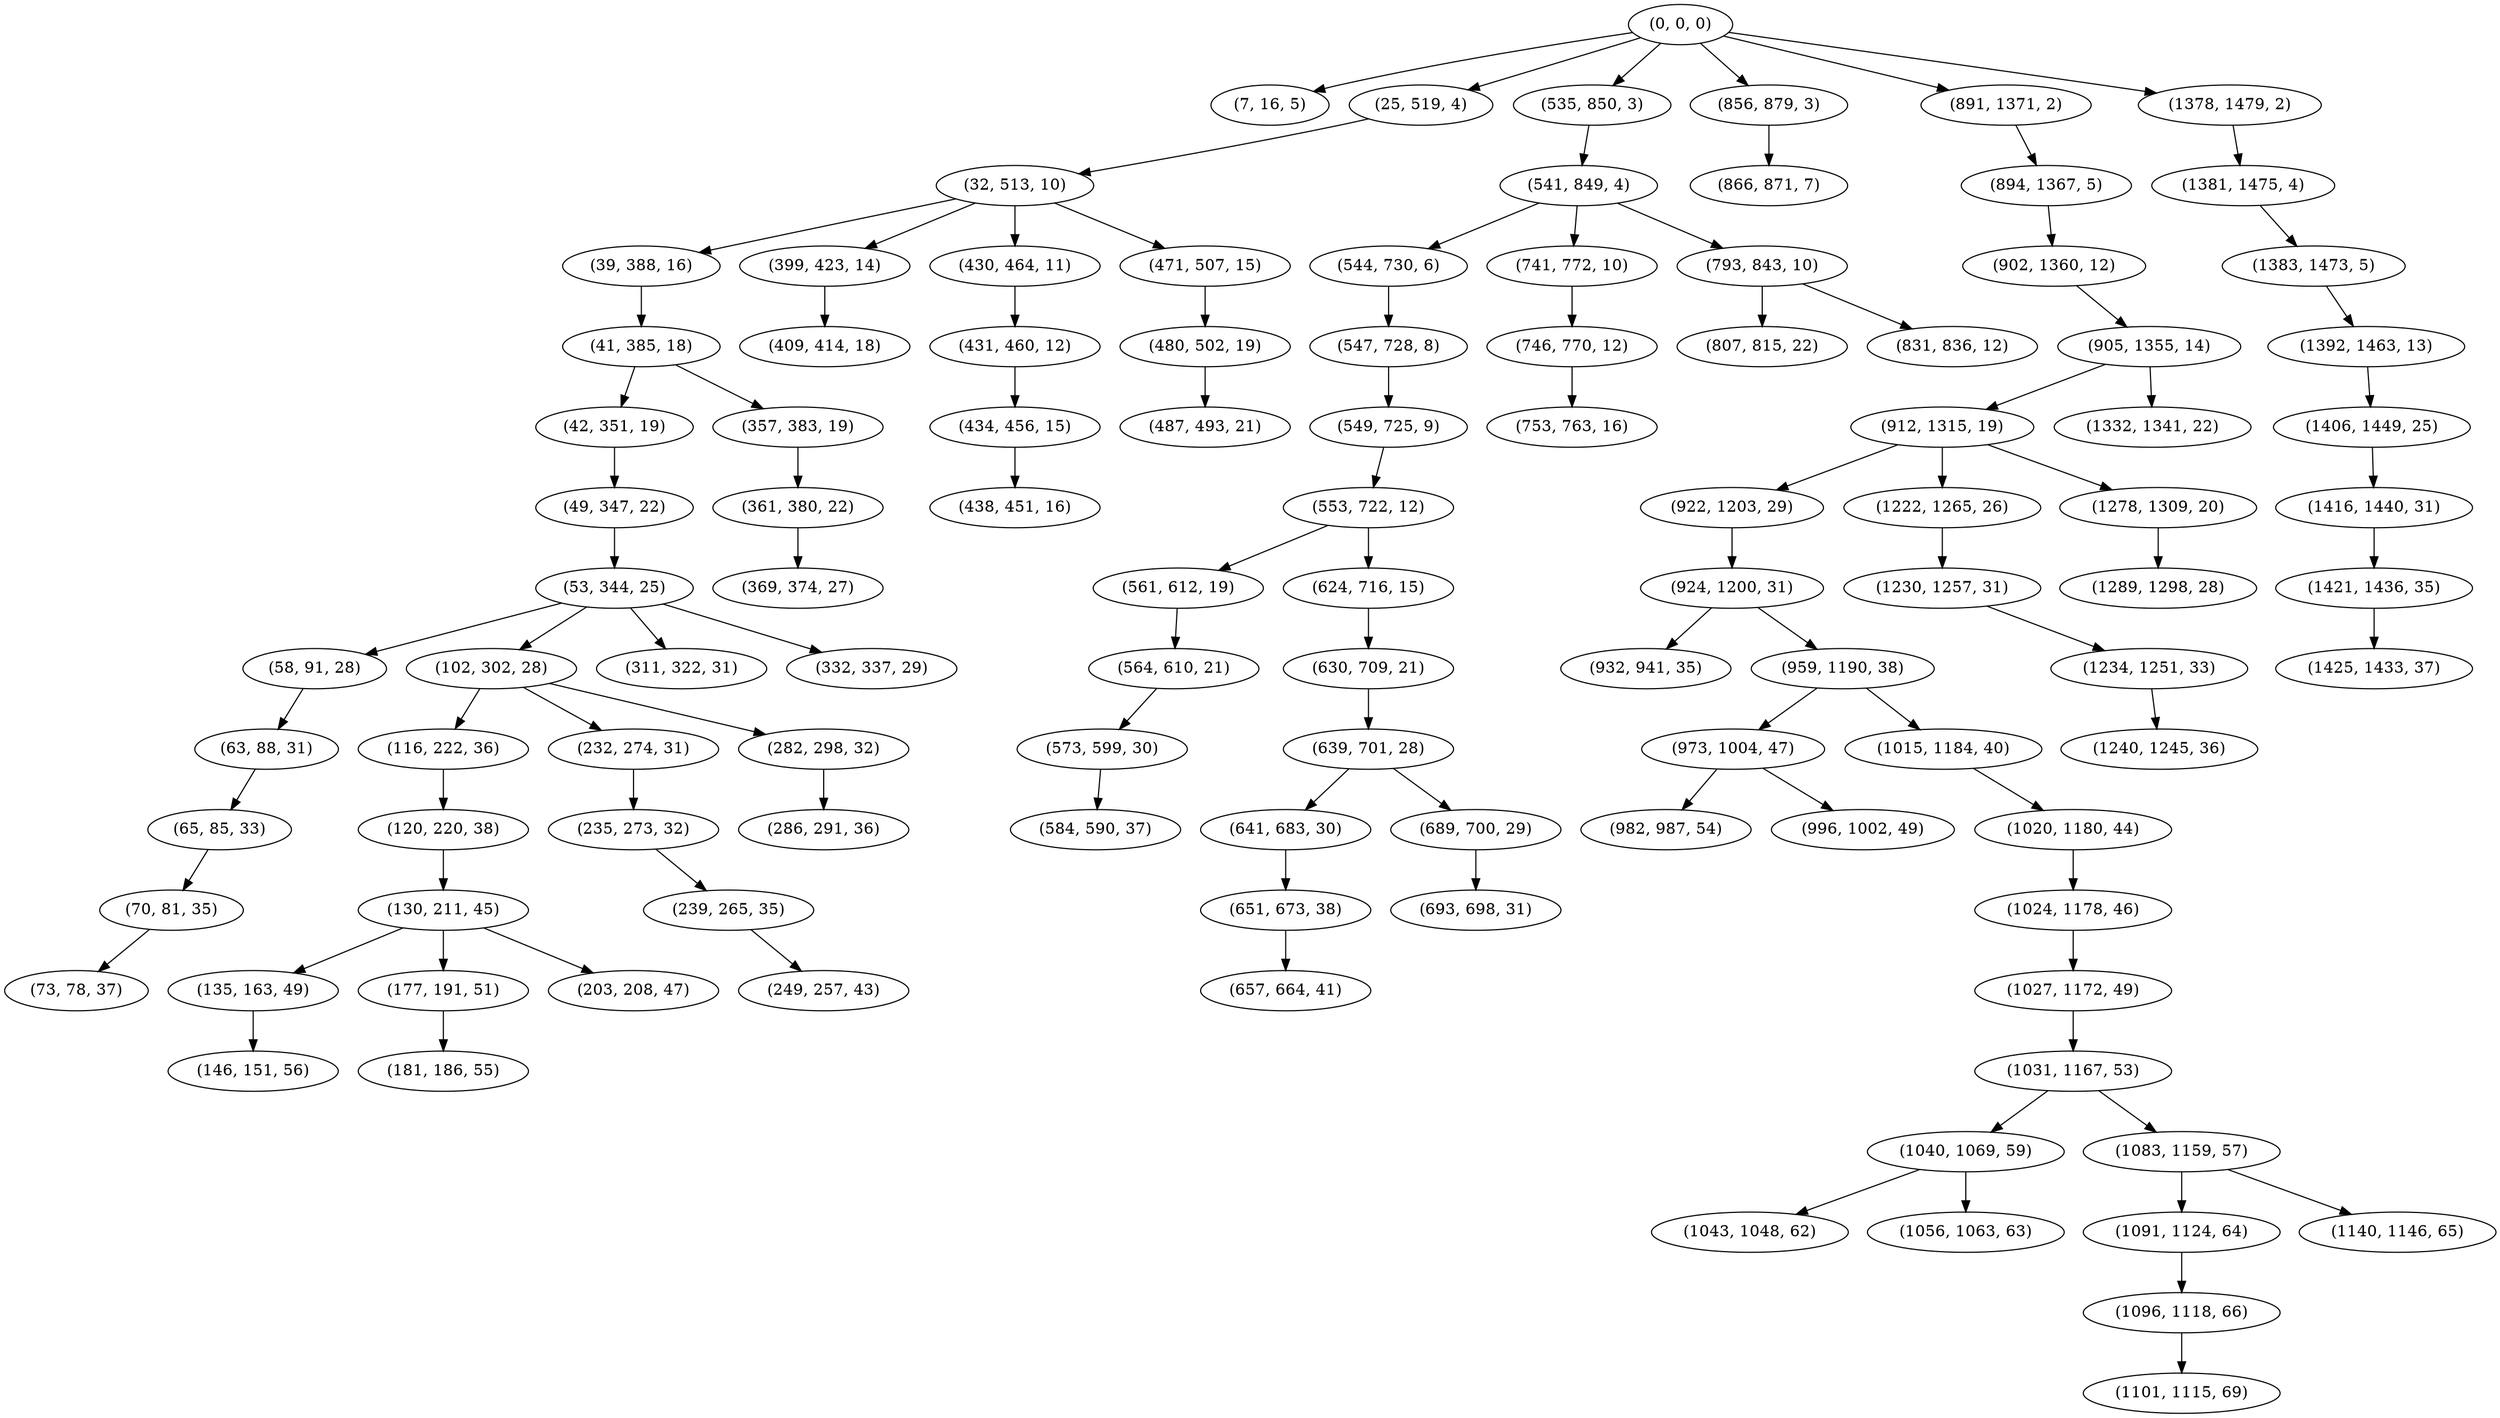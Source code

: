 digraph tree {
    "(0, 0, 0)";
    "(7, 16, 5)";
    "(25, 519, 4)";
    "(32, 513, 10)";
    "(39, 388, 16)";
    "(41, 385, 18)";
    "(42, 351, 19)";
    "(49, 347, 22)";
    "(53, 344, 25)";
    "(58, 91, 28)";
    "(63, 88, 31)";
    "(65, 85, 33)";
    "(70, 81, 35)";
    "(73, 78, 37)";
    "(102, 302, 28)";
    "(116, 222, 36)";
    "(120, 220, 38)";
    "(130, 211, 45)";
    "(135, 163, 49)";
    "(146, 151, 56)";
    "(177, 191, 51)";
    "(181, 186, 55)";
    "(203, 208, 47)";
    "(232, 274, 31)";
    "(235, 273, 32)";
    "(239, 265, 35)";
    "(249, 257, 43)";
    "(282, 298, 32)";
    "(286, 291, 36)";
    "(311, 322, 31)";
    "(332, 337, 29)";
    "(357, 383, 19)";
    "(361, 380, 22)";
    "(369, 374, 27)";
    "(399, 423, 14)";
    "(409, 414, 18)";
    "(430, 464, 11)";
    "(431, 460, 12)";
    "(434, 456, 15)";
    "(438, 451, 16)";
    "(471, 507, 15)";
    "(480, 502, 19)";
    "(487, 493, 21)";
    "(535, 850, 3)";
    "(541, 849, 4)";
    "(544, 730, 6)";
    "(547, 728, 8)";
    "(549, 725, 9)";
    "(553, 722, 12)";
    "(561, 612, 19)";
    "(564, 610, 21)";
    "(573, 599, 30)";
    "(584, 590, 37)";
    "(624, 716, 15)";
    "(630, 709, 21)";
    "(639, 701, 28)";
    "(641, 683, 30)";
    "(651, 673, 38)";
    "(657, 664, 41)";
    "(689, 700, 29)";
    "(693, 698, 31)";
    "(741, 772, 10)";
    "(746, 770, 12)";
    "(753, 763, 16)";
    "(793, 843, 10)";
    "(807, 815, 22)";
    "(831, 836, 12)";
    "(856, 879, 3)";
    "(866, 871, 7)";
    "(891, 1371, 2)";
    "(894, 1367, 5)";
    "(902, 1360, 12)";
    "(905, 1355, 14)";
    "(912, 1315, 19)";
    "(922, 1203, 29)";
    "(924, 1200, 31)";
    "(932, 941, 35)";
    "(959, 1190, 38)";
    "(973, 1004, 47)";
    "(982, 987, 54)";
    "(996, 1002, 49)";
    "(1015, 1184, 40)";
    "(1020, 1180, 44)";
    "(1024, 1178, 46)";
    "(1027, 1172, 49)";
    "(1031, 1167, 53)";
    "(1040, 1069, 59)";
    "(1043, 1048, 62)";
    "(1056, 1063, 63)";
    "(1083, 1159, 57)";
    "(1091, 1124, 64)";
    "(1096, 1118, 66)";
    "(1101, 1115, 69)";
    "(1140, 1146, 65)";
    "(1222, 1265, 26)";
    "(1230, 1257, 31)";
    "(1234, 1251, 33)";
    "(1240, 1245, 36)";
    "(1278, 1309, 20)";
    "(1289, 1298, 28)";
    "(1332, 1341, 22)";
    "(1378, 1479, 2)";
    "(1381, 1475, 4)";
    "(1383, 1473, 5)";
    "(1392, 1463, 13)";
    "(1406, 1449, 25)";
    "(1416, 1440, 31)";
    "(1421, 1436, 35)";
    "(1425, 1433, 37)";
    "(0, 0, 0)" -> "(7, 16, 5)";
    "(0, 0, 0)" -> "(25, 519, 4)";
    "(0, 0, 0)" -> "(535, 850, 3)";
    "(0, 0, 0)" -> "(856, 879, 3)";
    "(0, 0, 0)" -> "(891, 1371, 2)";
    "(0, 0, 0)" -> "(1378, 1479, 2)";
    "(25, 519, 4)" -> "(32, 513, 10)";
    "(32, 513, 10)" -> "(39, 388, 16)";
    "(32, 513, 10)" -> "(399, 423, 14)";
    "(32, 513, 10)" -> "(430, 464, 11)";
    "(32, 513, 10)" -> "(471, 507, 15)";
    "(39, 388, 16)" -> "(41, 385, 18)";
    "(41, 385, 18)" -> "(42, 351, 19)";
    "(41, 385, 18)" -> "(357, 383, 19)";
    "(42, 351, 19)" -> "(49, 347, 22)";
    "(49, 347, 22)" -> "(53, 344, 25)";
    "(53, 344, 25)" -> "(58, 91, 28)";
    "(53, 344, 25)" -> "(102, 302, 28)";
    "(53, 344, 25)" -> "(311, 322, 31)";
    "(53, 344, 25)" -> "(332, 337, 29)";
    "(58, 91, 28)" -> "(63, 88, 31)";
    "(63, 88, 31)" -> "(65, 85, 33)";
    "(65, 85, 33)" -> "(70, 81, 35)";
    "(70, 81, 35)" -> "(73, 78, 37)";
    "(102, 302, 28)" -> "(116, 222, 36)";
    "(102, 302, 28)" -> "(232, 274, 31)";
    "(102, 302, 28)" -> "(282, 298, 32)";
    "(116, 222, 36)" -> "(120, 220, 38)";
    "(120, 220, 38)" -> "(130, 211, 45)";
    "(130, 211, 45)" -> "(135, 163, 49)";
    "(130, 211, 45)" -> "(177, 191, 51)";
    "(130, 211, 45)" -> "(203, 208, 47)";
    "(135, 163, 49)" -> "(146, 151, 56)";
    "(177, 191, 51)" -> "(181, 186, 55)";
    "(232, 274, 31)" -> "(235, 273, 32)";
    "(235, 273, 32)" -> "(239, 265, 35)";
    "(239, 265, 35)" -> "(249, 257, 43)";
    "(282, 298, 32)" -> "(286, 291, 36)";
    "(357, 383, 19)" -> "(361, 380, 22)";
    "(361, 380, 22)" -> "(369, 374, 27)";
    "(399, 423, 14)" -> "(409, 414, 18)";
    "(430, 464, 11)" -> "(431, 460, 12)";
    "(431, 460, 12)" -> "(434, 456, 15)";
    "(434, 456, 15)" -> "(438, 451, 16)";
    "(471, 507, 15)" -> "(480, 502, 19)";
    "(480, 502, 19)" -> "(487, 493, 21)";
    "(535, 850, 3)" -> "(541, 849, 4)";
    "(541, 849, 4)" -> "(544, 730, 6)";
    "(541, 849, 4)" -> "(741, 772, 10)";
    "(541, 849, 4)" -> "(793, 843, 10)";
    "(544, 730, 6)" -> "(547, 728, 8)";
    "(547, 728, 8)" -> "(549, 725, 9)";
    "(549, 725, 9)" -> "(553, 722, 12)";
    "(553, 722, 12)" -> "(561, 612, 19)";
    "(553, 722, 12)" -> "(624, 716, 15)";
    "(561, 612, 19)" -> "(564, 610, 21)";
    "(564, 610, 21)" -> "(573, 599, 30)";
    "(573, 599, 30)" -> "(584, 590, 37)";
    "(624, 716, 15)" -> "(630, 709, 21)";
    "(630, 709, 21)" -> "(639, 701, 28)";
    "(639, 701, 28)" -> "(641, 683, 30)";
    "(639, 701, 28)" -> "(689, 700, 29)";
    "(641, 683, 30)" -> "(651, 673, 38)";
    "(651, 673, 38)" -> "(657, 664, 41)";
    "(689, 700, 29)" -> "(693, 698, 31)";
    "(741, 772, 10)" -> "(746, 770, 12)";
    "(746, 770, 12)" -> "(753, 763, 16)";
    "(793, 843, 10)" -> "(807, 815, 22)";
    "(793, 843, 10)" -> "(831, 836, 12)";
    "(856, 879, 3)" -> "(866, 871, 7)";
    "(891, 1371, 2)" -> "(894, 1367, 5)";
    "(894, 1367, 5)" -> "(902, 1360, 12)";
    "(902, 1360, 12)" -> "(905, 1355, 14)";
    "(905, 1355, 14)" -> "(912, 1315, 19)";
    "(905, 1355, 14)" -> "(1332, 1341, 22)";
    "(912, 1315, 19)" -> "(922, 1203, 29)";
    "(912, 1315, 19)" -> "(1222, 1265, 26)";
    "(912, 1315, 19)" -> "(1278, 1309, 20)";
    "(922, 1203, 29)" -> "(924, 1200, 31)";
    "(924, 1200, 31)" -> "(932, 941, 35)";
    "(924, 1200, 31)" -> "(959, 1190, 38)";
    "(959, 1190, 38)" -> "(973, 1004, 47)";
    "(959, 1190, 38)" -> "(1015, 1184, 40)";
    "(973, 1004, 47)" -> "(982, 987, 54)";
    "(973, 1004, 47)" -> "(996, 1002, 49)";
    "(1015, 1184, 40)" -> "(1020, 1180, 44)";
    "(1020, 1180, 44)" -> "(1024, 1178, 46)";
    "(1024, 1178, 46)" -> "(1027, 1172, 49)";
    "(1027, 1172, 49)" -> "(1031, 1167, 53)";
    "(1031, 1167, 53)" -> "(1040, 1069, 59)";
    "(1031, 1167, 53)" -> "(1083, 1159, 57)";
    "(1040, 1069, 59)" -> "(1043, 1048, 62)";
    "(1040, 1069, 59)" -> "(1056, 1063, 63)";
    "(1083, 1159, 57)" -> "(1091, 1124, 64)";
    "(1083, 1159, 57)" -> "(1140, 1146, 65)";
    "(1091, 1124, 64)" -> "(1096, 1118, 66)";
    "(1096, 1118, 66)" -> "(1101, 1115, 69)";
    "(1222, 1265, 26)" -> "(1230, 1257, 31)";
    "(1230, 1257, 31)" -> "(1234, 1251, 33)";
    "(1234, 1251, 33)" -> "(1240, 1245, 36)";
    "(1278, 1309, 20)" -> "(1289, 1298, 28)";
    "(1378, 1479, 2)" -> "(1381, 1475, 4)";
    "(1381, 1475, 4)" -> "(1383, 1473, 5)";
    "(1383, 1473, 5)" -> "(1392, 1463, 13)";
    "(1392, 1463, 13)" -> "(1406, 1449, 25)";
    "(1406, 1449, 25)" -> "(1416, 1440, 31)";
    "(1416, 1440, 31)" -> "(1421, 1436, 35)";
    "(1421, 1436, 35)" -> "(1425, 1433, 37)";
}
